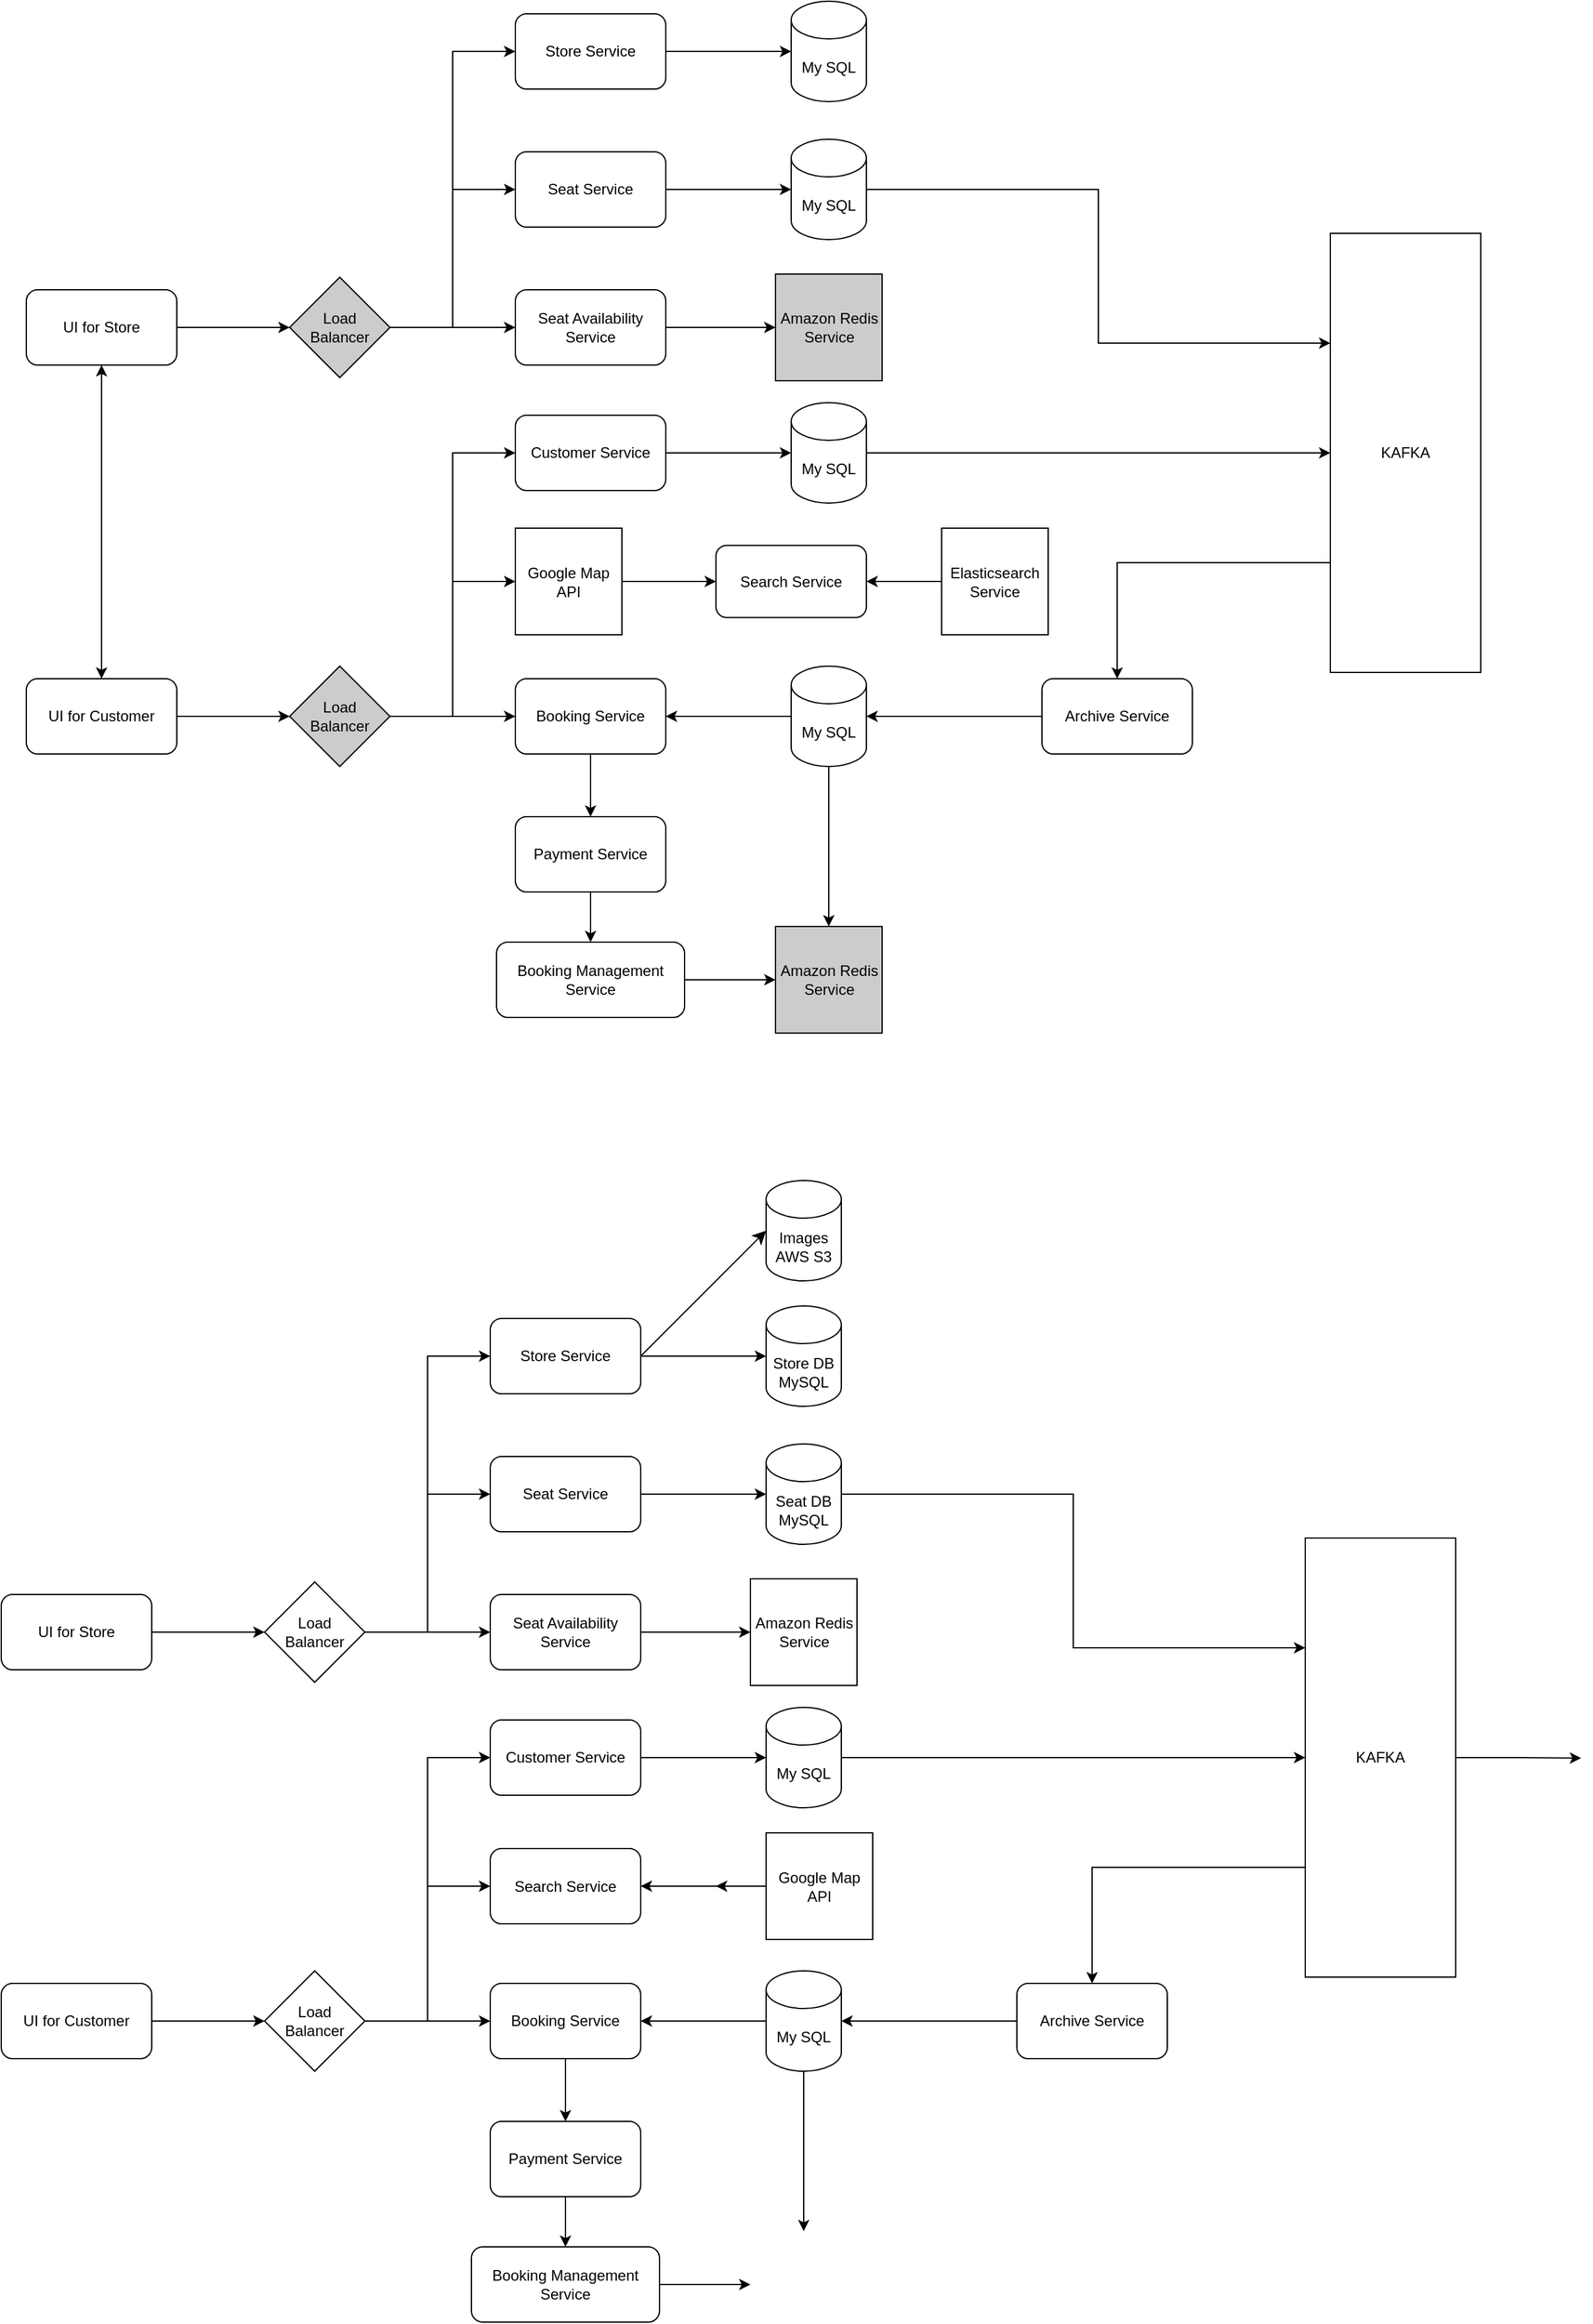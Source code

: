 <mxfile version="26.2.13">
  <diagram name="Page-1" id="iaqkxKbQGETAVm_1F8kT">
    <mxGraphModel dx="1580" dy="1133" grid="1" gridSize="10" guides="1" tooltips="1" connect="1" arrows="1" fold="1" page="1" pageScale="1" pageWidth="4681" pageHeight="3300" math="0" shadow="0">
      <root>
        <mxCell id="0" />
        <mxCell id="1" parent="0" />
        <mxCell id="X5ChvStMpa559fqVYQ4e-14" style="edgeStyle=orthogonalEdgeStyle;rounded=0;orthogonalLoop=1;jettySize=auto;html=1;exitX=1;exitY=0.5;exitDx=0;exitDy=0;entryX=0;entryY=0.5;entryDx=0;entryDy=0;" parent="1" source="X5ChvStMpa559fqVYQ4e-3" target="X5ChvStMpa559fqVYQ4e-6" edge="1">
          <mxGeometry relative="1" as="geometry" />
        </mxCell>
        <mxCell id="X5ChvStMpa559fqVYQ4e-3" value="UI for Store" style="rounded=1;whiteSpace=wrap;html=1;" parent="1" vertex="1">
          <mxGeometry x="110" y="360" width="120" height="60" as="geometry" />
        </mxCell>
        <mxCell id="X5ChvStMpa559fqVYQ4e-16" style="edgeStyle=orthogonalEdgeStyle;rounded=0;orthogonalLoop=1;jettySize=auto;html=1;exitX=1;exitY=0.5;exitDx=0;exitDy=0;entryX=0;entryY=0.5;entryDx=0;entryDy=0;" parent="1" source="X5ChvStMpa559fqVYQ4e-4" target="X5ChvStMpa559fqVYQ4e-8" edge="1">
          <mxGeometry relative="1" as="geometry" />
        </mxCell>
        <mxCell id="X5ChvStMpa559fqVYQ4e-4" value="UI for Customer" style="rounded=1;whiteSpace=wrap;html=1;" parent="1" vertex="1">
          <mxGeometry x="110" y="670" width="120" height="60" as="geometry" />
        </mxCell>
        <mxCell id="X5ChvStMpa559fqVYQ4e-12" style="edgeStyle=orthogonalEdgeStyle;rounded=0;orthogonalLoop=1;jettySize=auto;html=1;exitX=1;exitY=0.5;exitDx=0;exitDy=0;entryX=0;entryY=0.5;entryDx=0;entryDy=0;" parent="1" source="X5ChvStMpa559fqVYQ4e-6" target="X5ChvStMpa559fqVYQ4e-11" edge="1">
          <mxGeometry relative="1" as="geometry" />
        </mxCell>
        <mxCell id="X5ChvStMpa559fqVYQ4e-13" style="edgeStyle=orthogonalEdgeStyle;rounded=0;orthogonalLoop=1;jettySize=auto;html=1;exitX=1;exitY=0.5;exitDx=0;exitDy=0;entryX=0;entryY=0.5;entryDx=0;entryDy=0;" parent="1" source="X5ChvStMpa559fqVYQ4e-6" target="X5ChvStMpa559fqVYQ4e-10" edge="1">
          <mxGeometry relative="1" as="geometry" />
        </mxCell>
        <mxCell id="X5ChvStMpa559fqVYQ4e-48" style="edgeStyle=orthogonalEdgeStyle;rounded=0;orthogonalLoop=1;jettySize=auto;html=1;exitX=1;exitY=0.5;exitDx=0;exitDy=0;entryX=0;entryY=0.5;entryDx=0;entryDy=0;" parent="1" source="X5ChvStMpa559fqVYQ4e-6" target="X5ChvStMpa559fqVYQ4e-45" edge="1">
          <mxGeometry relative="1" as="geometry" />
        </mxCell>
        <mxCell id="X5ChvStMpa559fqVYQ4e-6" value="Load&lt;div&gt;Balancer&lt;/div&gt;" style="rhombus;whiteSpace=wrap;html=1;fillColor=#CCCCCC;" parent="1" vertex="1">
          <mxGeometry x="320" y="350" width="80" height="80" as="geometry" />
        </mxCell>
        <mxCell id="X5ChvStMpa559fqVYQ4e-21" style="edgeStyle=orthogonalEdgeStyle;rounded=0;orthogonalLoop=1;jettySize=auto;html=1;exitX=1;exitY=0.5;exitDx=0;exitDy=0;entryX=0;entryY=0.5;entryDx=0;entryDy=0;" parent="1" source="X5ChvStMpa559fqVYQ4e-8" target="4q3EGHGilmqur-NukCYl-4" edge="1">
          <mxGeometry relative="1" as="geometry">
            <mxPoint x="500" y="591.25" as="targetPoint" />
          </mxGeometry>
        </mxCell>
        <mxCell id="X5ChvStMpa559fqVYQ4e-22" style="edgeStyle=orthogonalEdgeStyle;rounded=0;orthogonalLoop=1;jettySize=auto;html=1;exitX=1;exitY=0.5;exitDx=0;exitDy=0;entryX=0;entryY=0.5;entryDx=0;entryDy=0;" parent="1" source="X5ChvStMpa559fqVYQ4e-8" target="X5ChvStMpa559fqVYQ4e-18" edge="1">
          <mxGeometry relative="1" as="geometry" />
        </mxCell>
        <mxCell id="X5ChvStMpa559fqVYQ4e-37" style="edgeStyle=orthogonalEdgeStyle;rounded=0;orthogonalLoop=1;jettySize=auto;html=1;exitX=1;exitY=0.5;exitDx=0;exitDy=0;entryX=0;entryY=0.5;entryDx=0;entryDy=0;" parent="1" source="X5ChvStMpa559fqVYQ4e-8" target="X5ChvStMpa559fqVYQ4e-33" edge="1">
          <mxGeometry relative="1" as="geometry" />
        </mxCell>
        <mxCell id="X5ChvStMpa559fqVYQ4e-8" value="Load&lt;div&gt;Balancer&lt;/div&gt;" style="rhombus;whiteSpace=wrap;html=1;fillColor=#CCCCCC;" parent="1" vertex="1">
          <mxGeometry x="320" y="660" width="80" height="80" as="geometry" />
        </mxCell>
        <mxCell id="X5ChvStMpa559fqVYQ4e-10" value="Store Service" style="rounded=1;whiteSpace=wrap;html=1;" parent="1" vertex="1">
          <mxGeometry x="500" y="140" width="120" height="60" as="geometry" />
        </mxCell>
        <mxCell id="X5ChvStMpa559fqVYQ4e-43" style="edgeStyle=orthogonalEdgeStyle;rounded=0;orthogonalLoop=1;jettySize=auto;html=1;exitX=1;exitY=0.5;exitDx=0;exitDy=0;" parent="1" source="X5ChvStMpa559fqVYQ4e-11" target="X5ChvStMpa559fqVYQ4e-42" edge="1">
          <mxGeometry relative="1" as="geometry" />
        </mxCell>
        <mxCell id="X5ChvStMpa559fqVYQ4e-11" value="Seat Availability Service" style="rounded=1;whiteSpace=wrap;html=1;" parent="1" vertex="1">
          <mxGeometry x="500" y="360" width="120" height="60" as="geometry" />
        </mxCell>
        <mxCell id="X5ChvStMpa559fqVYQ4e-38" style="edgeStyle=orthogonalEdgeStyle;rounded=0;orthogonalLoop=1;jettySize=auto;html=1;exitX=0.5;exitY=1;exitDx=0;exitDy=0;entryX=0.5;entryY=0;entryDx=0;entryDy=0;" parent="1" source="X5ChvStMpa559fqVYQ4e-18" target="X5ChvStMpa559fqVYQ4e-19" edge="1">
          <mxGeometry relative="1" as="geometry" />
        </mxCell>
        <mxCell id="X5ChvStMpa559fqVYQ4e-18" value="Booking Service" style="rounded=1;whiteSpace=wrap;html=1;" parent="1" vertex="1">
          <mxGeometry x="500" y="670" width="120" height="60" as="geometry" />
        </mxCell>
        <mxCell id="X5ChvStMpa559fqVYQ4e-61" style="edgeStyle=orthogonalEdgeStyle;rounded=0;orthogonalLoop=1;jettySize=auto;html=1;exitX=0.5;exitY=1;exitDx=0;exitDy=0;entryX=0.5;entryY=0;entryDx=0;entryDy=0;" parent="1" source="X5ChvStMpa559fqVYQ4e-19" target="X5ChvStMpa559fqVYQ4e-20" edge="1">
          <mxGeometry relative="1" as="geometry" />
        </mxCell>
        <mxCell id="X5ChvStMpa559fqVYQ4e-19" value="Payment Service" style="rounded=1;whiteSpace=wrap;html=1;" parent="1" vertex="1">
          <mxGeometry x="500" y="780" width="120" height="60" as="geometry" />
        </mxCell>
        <mxCell id="X5ChvStMpa559fqVYQ4e-40" style="edgeStyle=orthogonalEdgeStyle;rounded=0;orthogonalLoop=1;jettySize=auto;html=1;exitX=1;exitY=0.5;exitDx=0;exitDy=0;entryX=0;entryY=0.5;entryDx=0;entryDy=0;" parent="1" source="X5ChvStMpa559fqVYQ4e-20" target="X5ChvStMpa559fqVYQ4e-39" edge="1">
          <mxGeometry relative="1" as="geometry" />
        </mxCell>
        <mxCell id="X5ChvStMpa559fqVYQ4e-20" value="Booking Management Service" style="rounded=1;whiteSpace=wrap;html=1;" parent="1" vertex="1">
          <mxGeometry x="485" y="880" width="150" height="60" as="geometry" />
        </mxCell>
        <mxCell id="X5ChvStMpa559fqVYQ4e-25" value="My SQL" style="shape=cylinder3;whiteSpace=wrap;html=1;boundedLbl=1;backgroundOutline=1;size=15;" parent="1" vertex="1">
          <mxGeometry x="720" y="130" width="60" height="80" as="geometry" />
        </mxCell>
        <mxCell id="X5ChvStMpa559fqVYQ4e-26" style="edgeStyle=orthogonalEdgeStyle;rounded=0;orthogonalLoop=1;jettySize=auto;html=1;exitX=1;exitY=0.5;exitDx=0;exitDy=0;entryX=0;entryY=0.5;entryDx=0;entryDy=0;entryPerimeter=0;" parent="1" source="X5ChvStMpa559fqVYQ4e-10" target="X5ChvStMpa559fqVYQ4e-25" edge="1">
          <mxGeometry relative="1" as="geometry" />
        </mxCell>
        <mxCell id="X5ChvStMpa559fqVYQ4e-30" style="edgeStyle=orthogonalEdgeStyle;rounded=0;orthogonalLoop=1;jettySize=auto;html=1;exitX=0;exitY=0.5;exitDx=0;exitDy=0;exitPerimeter=0;" parent="1" source="X5ChvStMpa559fqVYQ4e-27" target="X5ChvStMpa559fqVYQ4e-18" edge="1">
          <mxGeometry relative="1" as="geometry" />
        </mxCell>
        <mxCell id="X5ChvStMpa559fqVYQ4e-41" style="edgeStyle=orthogonalEdgeStyle;rounded=0;orthogonalLoop=1;jettySize=auto;html=1;exitX=0.5;exitY=1;exitDx=0;exitDy=0;exitPerimeter=0;" parent="1" source="X5ChvStMpa559fqVYQ4e-27" target="X5ChvStMpa559fqVYQ4e-39" edge="1">
          <mxGeometry relative="1" as="geometry" />
        </mxCell>
        <mxCell id="X5ChvStMpa559fqVYQ4e-27" value="My SQL" style="shape=cylinder3;whiteSpace=wrap;html=1;boundedLbl=1;backgroundOutline=1;size=15;" parent="1" vertex="1">
          <mxGeometry x="720" y="660" width="60" height="80" as="geometry" />
        </mxCell>
        <mxCell id="X5ChvStMpa559fqVYQ4e-33" value="Customer Service" style="rounded=1;whiteSpace=wrap;html=1;" parent="1" vertex="1">
          <mxGeometry x="500" y="460" width="120" height="60" as="geometry" />
        </mxCell>
        <mxCell id="X5ChvStMpa559fqVYQ4e-58" style="edgeStyle=orthogonalEdgeStyle;rounded=0;orthogonalLoop=1;jettySize=auto;html=1;exitX=1;exitY=0.5;exitDx=0;exitDy=0;exitPerimeter=0;" parent="1" source="X5ChvStMpa559fqVYQ4e-34" target="X5ChvStMpa559fqVYQ4e-44" edge="1">
          <mxGeometry relative="1" as="geometry">
            <mxPoint x="920" y="490" as="targetPoint" />
          </mxGeometry>
        </mxCell>
        <mxCell id="X5ChvStMpa559fqVYQ4e-34" value="My SQL" style="shape=cylinder3;whiteSpace=wrap;html=1;boundedLbl=1;backgroundOutline=1;size=15;" parent="1" vertex="1">
          <mxGeometry x="720" y="450" width="60" height="80" as="geometry" />
        </mxCell>
        <mxCell id="X5ChvStMpa559fqVYQ4e-35" style="edgeStyle=orthogonalEdgeStyle;rounded=0;orthogonalLoop=1;jettySize=auto;html=1;exitX=1;exitY=0.5;exitDx=0;exitDy=0;entryX=0;entryY=0.5;entryDx=0;entryDy=0;entryPerimeter=0;" parent="1" source="X5ChvStMpa559fqVYQ4e-33" target="X5ChvStMpa559fqVYQ4e-34" edge="1">
          <mxGeometry relative="1" as="geometry" />
        </mxCell>
        <mxCell id="X5ChvStMpa559fqVYQ4e-39" value="Amazon Redis Service" style="rounded=0;whiteSpace=wrap;html=1;fillColor=#CCCCCC;" parent="1" vertex="1">
          <mxGeometry x="707.5" y="867.5" width="85" height="85" as="geometry" />
        </mxCell>
        <mxCell id="X5ChvStMpa559fqVYQ4e-42" value="Amazon Redis Service" style="rounded=0;whiteSpace=wrap;html=1;fillColor=#CCCCCC;" parent="1" vertex="1">
          <mxGeometry x="707.5" y="347.5" width="85" height="85" as="geometry" />
        </mxCell>
        <mxCell id="X5ChvStMpa559fqVYQ4e-53" style="edgeStyle=orthogonalEdgeStyle;rounded=0;orthogonalLoop=1;jettySize=auto;html=1;exitX=0;exitY=0.75;exitDx=0;exitDy=0;" parent="1" source="X5ChvStMpa559fqVYQ4e-44" target="X5ChvStMpa559fqVYQ4e-52" edge="1">
          <mxGeometry relative="1" as="geometry" />
        </mxCell>
        <mxCell id="X5ChvStMpa559fqVYQ4e-44" value="KAFKA" style="rounded=0;whiteSpace=wrap;html=1;" parent="1" vertex="1">
          <mxGeometry x="1150" y="315" width="120" height="350" as="geometry" />
        </mxCell>
        <mxCell id="X5ChvStMpa559fqVYQ4e-47" style="edgeStyle=orthogonalEdgeStyle;rounded=0;orthogonalLoop=1;jettySize=auto;html=1;exitX=1;exitY=0.5;exitDx=0;exitDy=0;" parent="1" source="X5ChvStMpa559fqVYQ4e-45" target="X5ChvStMpa559fqVYQ4e-46" edge="1">
          <mxGeometry relative="1" as="geometry" />
        </mxCell>
        <mxCell id="X5ChvStMpa559fqVYQ4e-45" value="Seat Service" style="rounded=1;whiteSpace=wrap;html=1;" parent="1" vertex="1">
          <mxGeometry x="500" y="250" width="120" height="60" as="geometry" />
        </mxCell>
        <mxCell id="X5ChvStMpa559fqVYQ4e-51" style="edgeStyle=orthogonalEdgeStyle;rounded=0;orthogonalLoop=1;jettySize=auto;html=1;exitX=1;exitY=0.5;exitDx=0;exitDy=0;exitPerimeter=0;entryX=0;entryY=0.25;entryDx=0;entryDy=0;" parent="1" source="X5ChvStMpa559fqVYQ4e-46" target="X5ChvStMpa559fqVYQ4e-44" edge="1">
          <mxGeometry relative="1" as="geometry" />
        </mxCell>
        <mxCell id="X5ChvStMpa559fqVYQ4e-46" value="My SQL" style="shape=cylinder3;whiteSpace=wrap;html=1;boundedLbl=1;backgroundOutline=1;size=15;" parent="1" vertex="1">
          <mxGeometry x="720" y="240" width="60" height="80" as="geometry" />
        </mxCell>
        <mxCell id="X5ChvStMpa559fqVYQ4e-49" value="" style="endArrow=classic;startArrow=classic;html=1;rounded=0;entryX=0.5;entryY=1;entryDx=0;entryDy=0;exitX=0.5;exitY=0;exitDx=0;exitDy=0;" parent="1" source="X5ChvStMpa559fqVYQ4e-4" target="X5ChvStMpa559fqVYQ4e-3" edge="1">
          <mxGeometry width="50" height="50" relative="1" as="geometry">
            <mxPoint x="700" y="600" as="sourcePoint" />
            <mxPoint x="750" y="550" as="targetPoint" />
          </mxGeometry>
        </mxCell>
        <mxCell id="X5ChvStMpa559fqVYQ4e-52" value="Archive Service" style="rounded=1;whiteSpace=wrap;html=1;" parent="1" vertex="1">
          <mxGeometry x="920" y="670" width="120" height="60" as="geometry" />
        </mxCell>
        <mxCell id="X5ChvStMpa559fqVYQ4e-54" style="edgeStyle=orthogonalEdgeStyle;rounded=0;orthogonalLoop=1;jettySize=auto;html=1;exitX=0;exitY=0.5;exitDx=0;exitDy=0;entryX=1;entryY=0.5;entryDx=0;entryDy=0;entryPerimeter=0;" parent="1" source="X5ChvStMpa559fqVYQ4e-52" target="X5ChvStMpa559fqVYQ4e-27" edge="1">
          <mxGeometry relative="1" as="geometry" />
        </mxCell>
        <mxCell id="-kwwSGdBT--SESpaYuxJ-1" style="edgeStyle=orthogonalEdgeStyle;rounded=0;orthogonalLoop=1;jettySize=auto;html=1;exitX=1;exitY=0.5;exitDx=0;exitDy=0;entryX=0;entryY=0.5;entryDx=0;entryDy=0;" parent="1" source="-kwwSGdBT--SESpaYuxJ-2" target="-kwwSGdBT--SESpaYuxJ-8" edge="1">
          <mxGeometry relative="1" as="geometry" />
        </mxCell>
        <mxCell id="-kwwSGdBT--SESpaYuxJ-2" value="UI for Store" style="rounded=1;whiteSpace=wrap;html=1;" parent="1" vertex="1">
          <mxGeometry x="90" y="1400" width="120" height="60" as="geometry" />
        </mxCell>
        <mxCell id="-kwwSGdBT--SESpaYuxJ-3" style="edgeStyle=orthogonalEdgeStyle;rounded=0;orthogonalLoop=1;jettySize=auto;html=1;exitX=1;exitY=0.5;exitDx=0;exitDy=0;entryX=0;entryY=0.5;entryDx=0;entryDy=0;" parent="1" source="-kwwSGdBT--SESpaYuxJ-4" target="-kwwSGdBT--SESpaYuxJ-12" edge="1">
          <mxGeometry relative="1" as="geometry" />
        </mxCell>
        <mxCell id="-kwwSGdBT--SESpaYuxJ-4" value="UI for Customer" style="rounded=1;whiteSpace=wrap;html=1;" parent="1" vertex="1">
          <mxGeometry x="90" y="1710" width="120" height="60" as="geometry" />
        </mxCell>
        <mxCell id="-kwwSGdBT--SESpaYuxJ-5" style="edgeStyle=orthogonalEdgeStyle;rounded=0;orthogonalLoop=1;jettySize=auto;html=1;exitX=1;exitY=0.5;exitDx=0;exitDy=0;entryX=0;entryY=0.5;entryDx=0;entryDy=0;" parent="1" source="-kwwSGdBT--SESpaYuxJ-8" target="-kwwSGdBT--SESpaYuxJ-15" edge="1">
          <mxGeometry relative="1" as="geometry" />
        </mxCell>
        <mxCell id="-kwwSGdBT--SESpaYuxJ-6" style="edgeStyle=orthogonalEdgeStyle;rounded=0;orthogonalLoop=1;jettySize=auto;html=1;exitX=1;exitY=0.5;exitDx=0;exitDy=0;entryX=0;entryY=0.5;entryDx=0;entryDy=0;" parent="1" source="-kwwSGdBT--SESpaYuxJ-8" target="-kwwSGdBT--SESpaYuxJ-13" edge="1">
          <mxGeometry relative="1" as="geometry" />
        </mxCell>
        <mxCell id="-kwwSGdBT--SESpaYuxJ-7" style="edgeStyle=orthogonalEdgeStyle;rounded=0;orthogonalLoop=1;jettySize=auto;html=1;exitX=1;exitY=0.5;exitDx=0;exitDy=0;entryX=0;entryY=0.5;entryDx=0;entryDy=0;" parent="1" source="-kwwSGdBT--SESpaYuxJ-8" target="-kwwSGdBT--SESpaYuxJ-40" edge="1">
          <mxGeometry relative="1" as="geometry" />
        </mxCell>
        <mxCell id="-kwwSGdBT--SESpaYuxJ-8" value="Load&lt;div&gt;Balancer&lt;/div&gt;" style="rhombus;whiteSpace=wrap;html=1;" parent="1" vertex="1">
          <mxGeometry x="300" y="1390" width="80" height="80" as="geometry" />
        </mxCell>
        <mxCell id="-kwwSGdBT--SESpaYuxJ-9" style="edgeStyle=orthogonalEdgeStyle;rounded=0;orthogonalLoop=1;jettySize=auto;html=1;exitX=1;exitY=0.5;exitDx=0;exitDy=0;entryX=0;entryY=0.5;entryDx=0;entryDy=0;" parent="1" source="-kwwSGdBT--SESpaYuxJ-12" target="-kwwSGdBT--SESpaYuxJ-16" edge="1">
          <mxGeometry relative="1" as="geometry" />
        </mxCell>
        <mxCell id="-kwwSGdBT--SESpaYuxJ-10" style="edgeStyle=orthogonalEdgeStyle;rounded=0;orthogonalLoop=1;jettySize=auto;html=1;exitX=1;exitY=0.5;exitDx=0;exitDy=0;entryX=0;entryY=0.5;entryDx=0;entryDy=0;" parent="1" source="-kwwSGdBT--SESpaYuxJ-12" target="-kwwSGdBT--SESpaYuxJ-18" edge="1">
          <mxGeometry relative="1" as="geometry" />
        </mxCell>
        <mxCell id="-kwwSGdBT--SESpaYuxJ-11" style="edgeStyle=orthogonalEdgeStyle;rounded=0;orthogonalLoop=1;jettySize=auto;html=1;exitX=1;exitY=0.5;exitDx=0;exitDy=0;entryX=0;entryY=0.5;entryDx=0;entryDy=0;" parent="1" source="-kwwSGdBT--SESpaYuxJ-12" target="-kwwSGdBT--SESpaYuxJ-30" edge="1">
          <mxGeometry relative="1" as="geometry" />
        </mxCell>
        <mxCell id="-kwwSGdBT--SESpaYuxJ-12" value="Load&lt;div&gt;Balancer&lt;/div&gt;" style="rhombus;whiteSpace=wrap;html=1;" parent="1" vertex="1">
          <mxGeometry x="300" y="1700" width="80" height="80" as="geometry" />
        </mxCell>
        <mxCell id="-kwwSGdBT--SESpaYuxJ-13" value="Store Service" style="rounded=1;whiteSpace=wrap;html=1;" parent="1" vertex="1">
          <mxGeometry x="480" y="1180" width="120" height="60" as="geometry" />
        </mxCell>
        <mxCell id="-kwwSGdBT--SESpaYuxJ-14" style="edgeStyle=orthogonalEdgeStyle;rounded=0;orthogonalLoop=1;jettySize=auto;html=1;exitX=1;exitY=0.5;exitDx=0;exitDy=0;" parent="1" source="-kwwSGdBT--SESpaYuxJ-15" target="-kwwSGdBT--SESpaYuxJ-35" edge="1">
          <mxGeometry relative="1" as="geometry" />
        </mxCell>
        <mxCell id="-kwwSGdBT--SESpaYuxJ-15" value="Seat Availability Service" style="rounded=1;whiteSpace=wrap;html=1;" parent="1" vertex="1">
          <mxGeometry x="480" y="1400" width="120" height="60" as="geometry" />
        </mxCell>
        <mxCell id="-kwwSGdBT--SESpaYuxJ-16" value="Search Service" style="rounded=1;whiteSpace=wrap;html=1;" parent="1" vertex="1">
          <mxGeometry x="480" y="1602.5" width="120" height="60" as="geometry" />
        </mxCell>
        <mxCell id="-kwwSGdBT--SESpaYuxJ-17" style="edgeStyle=orthogonalEdgeStyle;rounded=0;orthogonalLoop=1;jettySize=auto;html=1;exitX=0.5;exitY=1;exitDx=0;exitDy=0;entryX=0.5;entryY=0;entryDx=0;entryDy=0;" parent="1" source="-kwwSGdBT--SESpaYuxJ-18" target="-kwwSGdBT--SESpaYuxJ-20" edge="1">
          <mxGeometry relative="1" as="geometry" />
        </mxCell>
        <mxCell id="-kwwSGdBT--SESpaYuxJ-18" value="Booking Service" style="rounded=1;whiteSpace=wrap;html=1;" parent="1" vertex="1">
          <mxGeometry x="480" y="1710" width="120" height="60" as="geometry" />
        </mxCell>
        <mxCell id="-kwwSGdBT--SESpaYuxJ-19" style="edgeStyle=orthogonalEdgeStyle;rounded=0;orthogonalLoop=1;jettySize=auto;html=1;exitX=0.5;exitY=1;exitDx=0;exitDy=0;entryX=0.5;entryY=0;entryDx=0;entryDy=0;" parent="1" source="-kwwSGdBT--SESpaYuxJ-20" target="-kwwSGdBT--SESpaYuxJ-22" edge="1">
          <mxGeometry relative="1" as="geometry" />
        </mxCell>
        <mxCell id="-kwwSGdBT--SESpaYuxJ-20" value="Payment Service" style="rounded=1;whiteSpace=wrap;html=1;" parent="1" vertex="1">
          <mxGeometry x="480" y="1820" width="120" height="60" as="geometry" />
        </mxCell>
        <mxCell id="-kwwSGdBT--SESpaYuxJ-21" style="edgeStyle=orthogonalEdgeStyle;rounded=0;orthogonalLoop=1;jettySize=auto;html=1;exitX=1;exitY=0.5;exitDx=0;exitDy=0;entryX=0;entryY=0.5;entryDx=0;entryDy=0;" parent="1" source="-kwwSGdBT--SESpaYuxJ-22" edge="1">
          <mxGeometry relative="1" as="geometry">
            <mxPoint x="687.5" y="1950" as="targetPoint" />
          </mxGeometry>
        </mxCell>
        <mxCell id="-kwwSGdBT--SESpaYuxJ-22" value="Booking Management Service" style="rounded=1;whiteSpace=wrap;html=1;" parent="1" vertex="1">
          <mxGeometry x="465" y="1920" width="150" height="60" as="geometry" />
        </mxCell>
        <mxCell id="-kwwSGdBT--SESpaYuxJ-23" style="edgeStyle=orthogonalEdgeStyle;rounded=0;orthogonalLoop=1;jettySize=auto;html=1;exitX=1;exitY=0.5;exitDx=0;exitDy=0;entryX=0;entryY=0.5;entryDx=0;entryDy=0;entryPerimeter=0;" parent="1" source="-kwwSGdBT--SESpaYuxJ-13" edge="1">
          <mxGeometry relative="1" as="geometry">
            <mxPoint x="700" y="1210" as="targetPoint" />
          </mxGeometry>
        </mxCell>
        <mxCell id="-kwwSGdBT--SESpaYuxJ-24" style="edgeStyle=orthogonalEdgeStyle;rounded=0;orthogonalLoop=1;jettySize=auto;html=1;exitX=0;exitY=0.5;exitDx=0;exitDy=0;exitPerimeter=0;" parent="1" source="-kwwSGdBT--SESpaYuxJ-26" target="-kwwSGdBT--SESpaYuxJ-18" edge="1">
          <mxGeometry relative="1" as="geometry" />
        </mxCell>
        <mxCell id="-kwwSGdBT--SESpaYuxJ-25" style="edgeStyle=orthogonalEdgeStyle;rounded=0;orthogonalLoop=1;jettySize=auto;html=1;exitX=0.5;exitY=1;exitDx=0;exitDy=0;exitPerimeter=0;" parent="1" source="-kwwSGdBT--SESpaYuxJ-26" edge="1">
          <mxGeometry relative="1" as="geometry">
            <mxPoint x="730" y="1907.5" as="targetPoint" />
          </mxGeometry>
        </mxCell>
        <mxCell id="-kwwSGdBT--SESpaYuxJ-26" value="My SQL" style="shape=cylinder3;whiteSpace=wrap;html=1;boundedLbl=1;backgroundOutline=1;size=15;" parent="1" vertex="1">
          <mxGeometry x="700" y="1700" width="60" height="80" as="geometry" />
        </mxCell>
        <mxCell id="-kwwSGdBT--SESpaYuxJ-27" style="edgeStyle=orthogonalEdgeStyle;rounded=0;orthogonalLoop=1;jettySize=auto;html=1;exitX=0;exitY=0.5;exitDx=0;exitDy=0;entryX=1;entryY=0.5;entryDx=0;entryDy=0;" parent="1" source="-kwwSGdBT--SESpaYuxJ-29" target="-kwwSGdBT--SESpaYuxJ-16" edge="1">
          <mxGeometry relative="1" as="geometry" />
        </mxCell>
        <mxCell id="-kwwSGdBT--SESpaYuxJ-28" style="edgeStyle=orthogonalEdgeStyle;rounded=0;orthogonalLoop=1;jettySize=auto;html=1;" parent="1" source="-kwwSGdBT--SESpaYuxJ-29" edge="1">
          <mxGeometry relative="1" as="geometry">
            <mxPoint x="660" y="1632.5" as="targetPoint" />
          </mxGeometry>
        </mxCell>
        <mxCell id="-kwwSGdBT--SESpaYuxJ-29" value="Google Map API" style="rounded=0;whiteSpace=wrap;html=1;" parent="1" vertex="1">
          <mxGeometry x="700" y="1590" width="85" height="85" as="geometry" />
        </mxCell>
        <mxCell id="-kwwSGdBT--SESpaYuxJ-30" value="Customer Service" style="rounded=1;whiteSpace=wrap;html=1;" parent="1" vertex="1">
          <mxGeometry x="480" y="1500" width="120" height="60" as="geometry" />
        </mxCell>
        <mxCell id="-kwwSGdBT--SESpaYuxJ-31" style="edgeStyle=orthogonalEdgeStyle;rounded=0;orthogonalLoop=1;jettySize=auto;html=1;exitX=1;exitY=0.5;exitDx=0;exitDy=0;exitPerimeter=0;" parent="1" source="-kwwSGdBT--SESpaYuxJ-32" target="-kwwSGdBT--SESpaYuxJ-38" edge="1">
          <mxGeometry relative="1" as="geometry">
            <mxPoint x="900" y="1530" as="targetPoint" />
          </mxGeometry>
        </mxCell>
        <mxCell id="-kwwSGdBT--SESpaYuxJ-32" value="My SQL" style="shape=cylinder3;whiteSpace=wrap;html=1;boundedLbl=1;backgroundOutline=1;size=15;" parent="1" vertex="1">
          <mxGeometry x="700" y="1490" width="60" height="80" as="geometry" />
        </mxCell>
        <mxCell id="-kwwSGdBT--SESpaYuxJ-33" style="edgeStyle=orthogonalEdgeStyle;rounded=0;orthogonalLoop=1;jettySize=auto;html=1;exitX=1;exitY=0.5;exitDx=0;exitDy=0;entryX=0;entryY=0.5;entryDx=0;entryDy=0;entryPerimeter=0;" parent="1" source="-kwwSGdBT--SESpaYuxJ-30" target="-kwwSGdBT--SESpaYuxJ-32" edge="1">
          <mxGeometry relative="1" as="geometry" />
        </mxCell>
        <mxCell id="-kwwSGdBT--SESpaYuxJ-35" value="Amazon Redis Service" style="rounded=0;whiteSpace=wrap;html=1;" parent="1" vertex="1">
          <mxGeometry x="687.5" y="1387.5" width="85" height="85" as="geometry" />
        </mxCell>
        <mxCell id="-kwwSGdBT--SESpaYuxJ-36" style="edgeStyle=orthogonalEdgeStyle;rounded=0;orthogonalLoop=1;jettySize=auto;html=1;exitX=0;exitY=0.75;exitDx=0;exitDy=0;" parent="1" source="-kwwSGdBT--SESpaYuxJ-38" target="-kwwSGdBT--SESpaYuxJ-44" edge="1">
          <mxGeometry relative="1" as="geometry" />
        </mxCell>
        <mxCell id="-kwwSGdBT--SESpaYuxJ-37" style="edgeStyle=orthogonalEdgeStyle;rounded=0;orthogonalLoop=1;jettySize=auto;html=1;exitX=1;exitY=0.5;exitDx=0;exitDy=0;" parent="1" source="-kwwSGdBT--SESpaYuxJ-38" edge="1">
          <mxGeometry relative="1" as="geometry">
            <mxPoint x="1350" y="1530.429" as="targetPoint" />
          </mxGeometry>
        </mxCell>
        <mxCell id="-kwwSGdBT--SESpaYuxJ-38" value="KAFKA" style="rounded=0;whiteSpace=wrap;html=1;" parent="1" vertex="1">
          <mxGeometry x="1130" y="1355" width="120" height="350" as="geometry" />
        </mxCell>
        <mxCell id="-kwwSGdBT--SESpaYuxJ-39" style="edgeStyle=orthogonalEdgeStyle;rounded=0;orthogonalLoop=1;jettySize=auto;html=1;exitX=1;exitY=0.5;exitDx=0;exitDy=0;" parent="1" source="-kwwSGdBT--SESpaYuxJ-40" target="-kwwSGdBT--SESpaYuxJ-42" edge="1">
          <mxGeometry relative="1" as="geometry" />
        </mxCell>
        <mxCell id="-kwwSGdBT--SESpaYuxJ-40" value="Seat Service" style="rounded=1;whiteSpace=wrap;html=1;" parent="1" vertex="1">
          <mxGeometry x="480" y="1290" width="120" height="60" as="geometry" />
        </mxCell>
        <mxCell id="-kwwSGdBT--SESpaYuxJ-41" style="edgeStyle=orthogonalEdgeStyle;rounded=0;orthogonalLoop=1;jettySize=auto;html=1;exitX=1;exitY=0.5;exitDx=0;exitDy=0;exitPerimeter=0;entryX=0;entryY=0.25;entryDx=0;entryDy=0;" parent="1" source="-kwwSGdBT--SESpaYuxJ-42" target="-kwwSGdBT--SESpaYuxJ-38" edge="1">
          <mxGeometry relative="1" as="geometry" />
        </mxCell>
        <mxCell id="-kwwSGdBT--SESpaYuxJ-42" value="&lt;div&gt;Seat DB&lt;/div&gt;MySQL" style="shape=cylinder3;whiteSpace=wrap;html=1;boundedLbl=1;backgroundOutline=1;size=15;" parent="1" vertex="1">
          <mxGeometry x="700" y="1280" width="60" height="80" as="geometry" />
        </mxCell>
        <mxCell id="-kwwSGdBT--SESpaYuxJ-44" value="Archive Service" style="rounded=1;whiteSpace=wrap;html=1;" parent="1" vertex="1">
          <mxGeometry x="900" y="1710" width="120" height="60" as="geometry" />
        </mxCell>
        <mxCell id="-kwwSGdBT--SESpaYuxJ-45" style="edgeStyle=orthogonalEdgeStyle;rounded=0;orthogonalLoop=1;jettySize=auto;html=1;exitX=0;exitY=0.5;exitDx=0;exitDy=0;entryX=1;entryY=0.5;entryDx=0;entryDy=0;entryPerimeter=0;" parent="1" source="-kwwSGdBT--SESpaYuxJ-44" target="-kwwSGdBT--SESpaYuxJ-26" edge="1">
          <mxGeometry relative="1" as="geometry" />
        </mxCell>
        <mxCell id="-kwwSGdBT--SESpaYuxJ-46" value="Store DB&lt;div&gt;MySQL&lt;/div&gt;" style="shape=cylinder3;whiteSpace=wrap;html=1;boundedLbl=1;backgroundOutline=1;size=15;" parent="1" vertex="1">
          <mxGeometry x="700" y="1170" width="60" height="80" as="geometry" />
        </mxCell>
        <mxCell id="-kwwSGdBT--SESpaYuxJ-47" value="&lt;div&gt;Images&lt;/div&gt;AWS S3" style="shape=cylinder3;whiteSpace=wrap;html=1;boundedLbl=1;backgroundOutline=1;size=15;" parent="1" vertex="1">
          <mxGeometry x="700" y="1070" width="60" height="80" as="geometry" />
        </mxCell>
        <mxCell id="-kwwSGdBT--SESpaYuxJ-52" style="edgeStyle=none;curved=1;rounded=0;orthogonalLoop=1;jettySize=auto;html=1;exitX=1;exitY=0.5;exitDx=0;exitDy=0;entryX=0;entryY=0.5;entryDx=0;entryDy=0;entryPerimeter=0;fontSize=12;startSize=8;endSize=8;" parent="1" source="-kwwSGdBT--SESpaYuxJ-13" target="-kwwSGdBT--SESpaYuxJ-47" edge="1">
          <mxGeometry relative="1" as="geometry" />
        </mxCell>
        <mxCell id="4q3EGHGilmqur-NukCYl-10" style="edgeStyle=orthogonalEdgeStyle;rounded=0;orthogonalLoop=1;jettySize=auto;html=1;exitX=1;exitY=0.5;exitDx=0;exitDy=0;entryX=0;entryY=0.5;entryDx=0;entryDy=0;" edge="1" parent="1" source="4q3EGHGilmqur-NukCYl-4" target="4q3EGHGilmqur-NukCYl-5">
          <mxGeometry relative="1" as="geometry" />
        </mxCell>
        <mxCell id="4q3EGHGilmqur-NukCYl-4" value="Google Map API" style="rounded=0;whiteSpace=wrap;html=1;" vertex="1" parent="1">
          <mxGeometry x="500" y="550" width="85" height="85" as="geometry" />
        </mxCell>
        <mxCell id="4q3EGHGilmqur-NukCYl-5" value="Search Service" style="rounded=1;whiteSpace=wrap;html=1;" vertex="1" parent="1">
          <mxGeometry x="660" y="563.75" width="120" height="57.5" as="geometry" />
        </mxCell>
        <mxCell id="4q3EGHGilmqur-NukCYl-6" style="edgeStyle=orthogonalEdgeStyle;rounded=0;orthogonalLoop=1;jettySize=auto;html=1;exitX=0;exitY=0.5;exitDx=0;exitDy=0;entryX=1;entryY=0.5;entryDx=0;entryDy=0;" edge="1" parent="1" source="4q3EGHGilmqur-NukCYl-7" target="4q3EGHGilmqur-NukCYl-5">
          <mxGeometry relative="1" as="geometry" />
        </mxCell>
        <mxCell id="4q3EGHGilmqur-NukCYl-7" value="Elasticsearch Service" style="rounded=0;whiteSpace=wrap;html=1;" vertex="1" parent="1">
          <mxGeometry x="840" y="550" width="85" height="85" as="geometry" />
        </mxCell>
      </root>
    </mxGraphModel>
  </diagram>
</mxfile>
